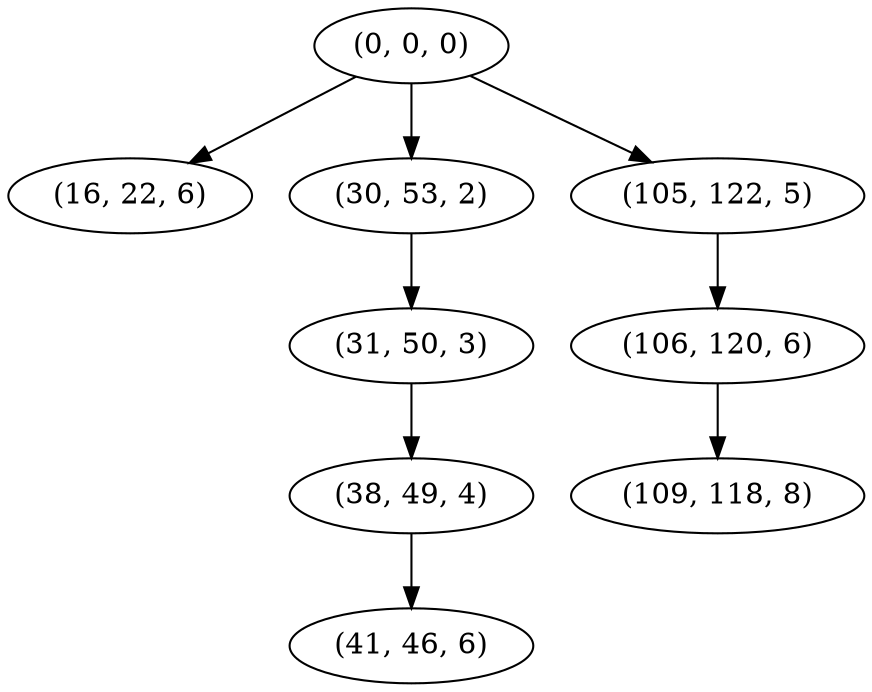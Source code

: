 digraph tree {
    "(0, 0, 0)";
    "(16, 22, 6)";
    "(30, 53, 2)";
    "(31, 50, 3)";
    "(38, 49, 4)";
    "(41, 46, 6)";
    "(105, 122, 5)";
    "(106, 120, 6)";
    "(109, 118, 8)";
    "(0, 0, 0)" -> "(16, 22, 6)";
    "(0, 0, 0)" -> "(30, 53, 2)";
    "(0, 0, 0)" -> "(105, 122, 5)";
    "(30, 53, 2)" -> "(31, 50, 3)";
    "(31, 50, 3)" -> "(38, 49, 4)";
    "(38, 49, 4)" -> "(41, 46, 6)";
    "(105, 122, 5)" -> "(106, 120, 6)";
    "(106, 120, 6)" -> "(109, 118, 8)";
}
